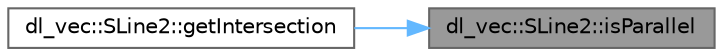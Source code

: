 digraph "dl_vec::SLine2::isParallel"
{
 // LATEX_PDF_SIZE
  bgcolor="transparent";
  edge [fontname=Helvetica,fontsize=10,labelfontname=Helvetica,labelfontsize=10];
  node [fontname=Helvetica,fontsize=10,shape=box,height=0.2,width=0.4];
  rankdir="RL";
  Node1 [id="Node000001",label="dl_vec::SLine2::isParallel",height=0.2,width=0.4,color="gray40", fillcolor="grey60", style="filled", fontcolor="black",tooltip="線分が平行かどうか調べる関数"];
  Node1 -> Node2 [id="edge1_Node000001_Node000002",dir="back",color="steelblue1",style="solid",tooltip=" "];
  Node2 [id="Node000002",label="dl_vec::SLine2::getIntersection",height=0.2,width=0.4,color="grey40", fillcolor="white", style="filled",URL="$structdl__vec_1_1_s_line2.html#a7bb037f1649dd2d00d0868fc3fa7a6ec",tooltip="他の線分との交点を求める．"];
}
